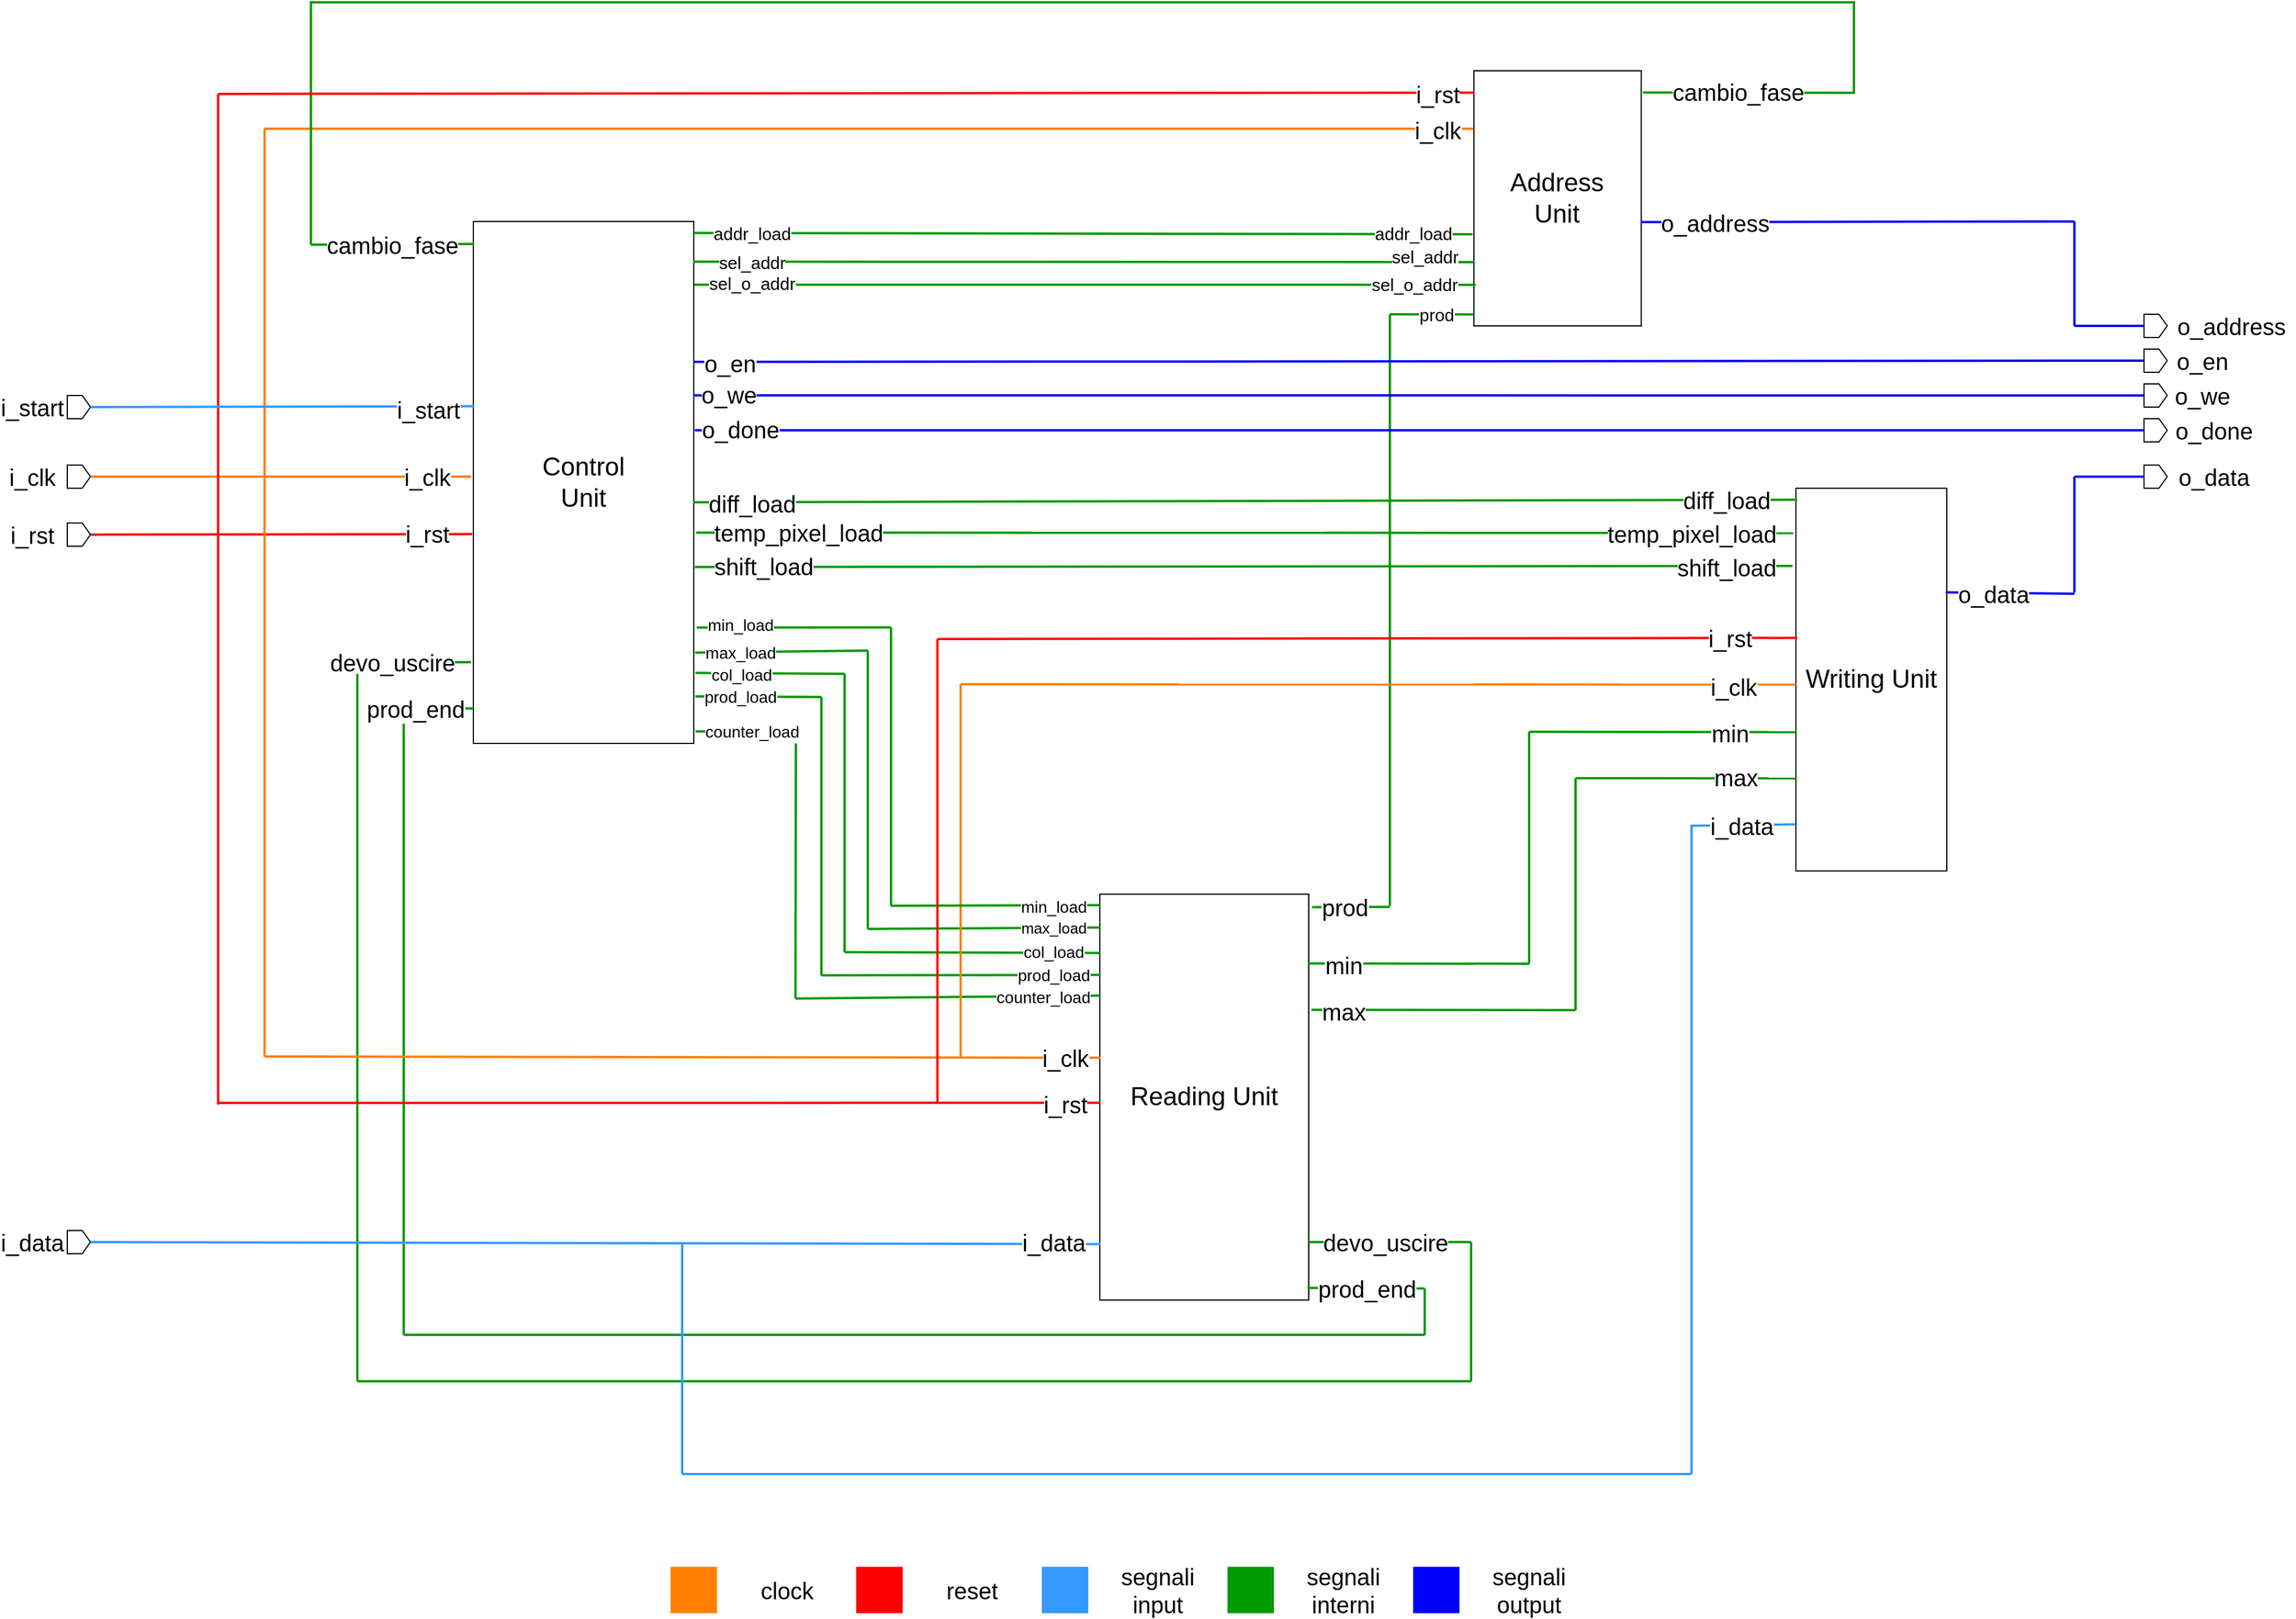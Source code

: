 <mxfile version="14.4.3" type="device"><diagram id="Nk4JDQj90nPgOSrwUUk9" name="Page-1"><mxGraphModel dx="1892" dy="1226" grid="1" gridSize="10" guides="0" tooltips="1" connect="1" arrows="1" fold="1" page="1" pageScale="1" pageWidth="2200" pageHeight="2200" math="0" shadow="0"><root><mxCell id="0"/><mxCell id="1" parent="0"/><mxCell id="DNxWjaFjeLbpWIEft4jI-5" value="&lt;font style=&quot;font-size: 22px&quot;&gt;Control&lt;br&gt;Unit&lt;/font&gt;" style="rounded=0;whiteSpace=wrap;html=1;" parent="1" vertex="1"><mxGeometry x="520" y="560" width="190" height="450" as="geometry"/></mxCell><mxCell id="DNxWjaFjeLbpWIEft4jI-7" value="" style="html=1;shadow=0;dashed=0;align=center;verticalAlign=middle;shape=mxgraph.arrows2.arrow;dy=0;dx=7.14;notch=0;rotation=0;" parent="1" vertex="1"><mxGeometry x="170" y="770" width="20" height="20" as="geometry"/></mxCell><mxCell id="DNxWjaFjeLbpWIEft4jI-8" value="" style="html=1;shadow=0;dashed=0;align=center;verticalAlign=middle;shape=mxgraph.arrows2.arrow;dy=0;dx=7.14;notch=0;rotation=0;" parent="1" vertex="1"><mxGeometry x="170" y="820" width="20" height="20" as="geometry"/></mxCell><mxCell id="DNxWjaFjeLbpWIEft4jI-9" value="" style="html=1;shadow=0;dashed=0;align=center;verticalAlign=middle;shape=mxgraph.arrows2.arrow;dy=0;dx=7.14;notch=0;rotation=0;" parent="1" vertex="1"><mxGeometry x="170" y="1430" width="20" height="20" as="geometry"/></mxCell><mxCell id="DNxWjaFjeLbpWIEft4jI-10" value="" style="html=1;shadow=0;dashed=0;align=center;verticalAlign=middle;shape=mxgraph.arrows2.arrow;dy=0;dx=7.14;notch=0;rotation=0;" parent="1" vertex="1"><mxGeometry x="170" y="710" width="20" height="20" as="geometry"/></mxCell><mxCell id="DNxWjaFjeLbpWIEft4jI-11" value="&lt;font style=&quot;font-size: 20px&quot;&gt;i_clk&lt;/font&gt;" style="text;html=1;strokeColor=none;fillColor=none;align=center;verticalAlign=middle;whiteSpace=wrap;rounded=0;" parent="1" vertex="1"><mxGeometry x="120" y="770" width="40" height="20" as="geometry"/></mxCell><mxCell id="DNxWjaFjeLbpWIEft4jI-12" value="&lt;font style=&quot;font-size: 20px&quot;&gt;i_rst&lt;/font&gt;" style="text;html=1;strokeColor=none;fillColor=none;align=center;verticalAlign=middle;whiteSpace=wrap;rounded=0;" parent="1" vertex="1"><mxGeometry x="120" y="820" width="40" height="20" as="geometry"/></mxCell><mxCell id="DNxWjaFjeLbpWIEft4jI-13" value="&lt;font style=&quot;font-size: 20px&quot;&gt;i_start&lt;/font&gt;" style="text;html=1;strokeColor=none;fillColor=none;align=center;verticalAlign=middle;whiteSpace=wrap;rounded=0;" parent="1" vertex="1"><mxGeometry x="120" y="710" width="40" height="20" as="geometry"/></mxCell><mxCell id="DNxWjaFjeLbpWIEft4jI-14" value="&lt;font style=&quot;font-size: 20px&quot;&gt;i_data&lt;/font&gt;" style="text;html=1;strokeColor=none;fillColor=none;align=center;verticalAlign=middle;whiteSpace=wrap;rounded=0;" parent="1" vertex="1"><mxGeometry x="120" y="1430" width="40" height="20" as="geometry"/></mxCell><mxCell id="_pGbJr9COT7v461D5B2y-8" value="&lt;font style=&quot;font-size: 22px;&quot;&gt;Reading Unit&lt;/font&gt;" style="rounded=0;whiteSpace=wrap;html=1;labelBackgroundColor=#FFFFFF;" parent="1" vertex="1"><mxGeometry x="1060" y="1140" width="180" height="350" as="geometry"/></mxCell><mxCell id="_pGbJr9COT7v461D5B2y-14" value="" style="endArrow=none;html=1;strokeWidth=2;exitX=1;exitY=0.022;exitDx=0;exitDy=0;exitPerimeter=0;entryX=-0.008;entryY=0.641;entryDx=0;entryDy=0;entryPerimeter=0;strokeColor=#009900;" parent="1" source="DNxWjaFjeLbpWIEft4jI-5" target="_pGbJr9COT7v461D5B2y-6" edge="1"><mxGeometry width="50" height="50" relative="1" as="geometry"><mxPoint x="705" y="571" as="sourcePoint"/><mxPoint x="1100" y="571" as="targetPoint"/></mxGeometry></mxCell><mxCell id="BGy6pTRXEztWpWfgTd80-7" value="&lt;font style=&quot;font-size: 15px&quot;&gt;addr_load&lt;/font&gt;" style="edgeLabel;html=1;align=center;verticalAlign=middle;resizable=0;points=[];" parent="_pGbJr9COT7v461D5B2y-14" vertex="1" connectable="0"><mxGeometry x="-0.897" relative="1" as="geometry"><mxPoint x="15.71" as="offset"/></mxGeometry></mxCell><mxCell id="_pGbJr9COT7v461D5B2y-17" value="&lt;font style=&quot;font-size: 22px&quot;&gt;Writing Unit&lt;/font&gt;" style="rounded=0;whiteSpace=wrap;html=1;" parent="1" vertex="1"><mxGeometry x="1660" y="790" width="130" height="330" as="geometry"/></mxCell><mxCell id="_pGbJr9COT7v461D5B2y-60" value="" style="group" parent="1" vertex="1" connectable="0"><mxGeometry x="450" y="370" width="1110" height="280" as="geometry"/></mxCell><mxCell id="_pGbJr9COT7v461D5B2y-25" value="" style="endArrow=none;html=1;strokeWidth=2;exitX=1.01;exitY=0.085;exitDx=0;exitDy=0;exitPerimeter=0;strokeColor=#009900;" parent="_pGbJr9COT7v461D5B2y-60" source="_pGbJr9COT7v461D5B2y-6" edge="1"><mxGeometry width="50" height="50" relative="1" as="geometry"><mxPoint x="876.9" y="570" as="sourcePoint"/><mxPoint x="1260" y="79" as="targetPoint"/></mxGeometry></mxCell><mxCell id="3kn1gIRHI1ImdrN2tYGV-23" value="cambio_fase" style="edgeLabel;html=1;align=center;verticalAlign=middle;resizable=0;points=[];fontSize=20;" parent="_pGbJr9COT7v461D5B2y-25" vertex="1" connectable="0"><mxGeometry x="-0.152" y="1" relative="1" as="geometry"><mxPoint x="4.71" as="offset"/></mxGeometry></mxCell><mxCell id="_pGbJr9COT7v461D5B2y-27" value="" style="endArrow=none;html=1;strokeWidth=2;strokeColor=#009900;" parent="_pGbJr9COT7v461D5B2y-60" edge="1"><mxGeometry width="50" height="50" relative="1" as="geometry"><mxPoint x="-70" y="1" as="sourcePoint"/><mxPoint x="1260" y="1" as="targetPoint"/></mxGeometry></mxCell><mxCell id="_pGbJr9COT7v461D5B2y-29" value="&lt;font style=&quot;font-size: 20px&quot;&gt;cambio_fase&lt;/font&gt;" style="endArrow=none;html=1;strokeWidth=2;exitX=0.002;exitY=0.043;exitDx=0;exitDy=0;exitPerimeter=0;strokeColor=#009900;" parent="_pGbJr9COT7v461D5B2y-60" source="DNxWjaFjeLbpWIEft4jI-5" edge="1"><mxGeometry width="50" height="50" relative="1" as="geometry"><mxPoint x="66.6" y="210" as="sourcePoint"/><mxPoint x="-70" y="210" as="targetPoint"/></mxGeometry></mxCell><mxCell id="_pGbJr9COT7v461D5B2y-6" value="&lt;font style=&quot;font-size: 22px&quot;&gt;Address&lt;br&gt;Unit&lt;/font&gt;" style="rounded=0;whiteSpace=wrap;html=1;" parent="_pGbJr9COT7v461D5B2y-60" vertex="1"><mxGeometry x="932.4" y="60" width="144.3" height="220" as="geometry"/></mxCell><mxCell id="_pGbJr9COT7v461D5B2y-177" value="" style="endArrow=none;html=1;strokeWidth=2;entryX=0;entryY=0.955;entryDx=0;entryDy=0;entryPerimeter=0;strokeColor=#009900;" parent="_pGbJr9COT7v461D5B2y-60" target="_pGbJr9COT7v461D5B2y-6" edge="1"><mxGeometry width="50" height="50" relative="1" as="geometry"><mxPoint x="860" y="270" as="sourcePoint"/><mxPoint x="920" y="260" as="targetPoint"/></mxGeometry></mxCell><mxCell id="3kn1gIRHI1ImdrN2tYGV-15" value="&lt;font style=&quot;font-size: 15px&quot;&gt;prod&lt;/font&gt;" style="edgeLabel;html=1;align=center;verticalAlign=middle;resizable=0;points=[];fontSize=20;" parent="_pGbJr9COT7v461D5B2y-177" vertex="1" connectable="0"><mxGeometry x="0.131" y="2" relative="1" as="geometry"><mxPoint x="-0.84" as="offset"/></mxGeometry></mxCell><mxCell id="R7ssWrQH6AAC6PbH3Hk2-33" value="" style="endArrow=none;html=1;strokeWidth=2;fontColor=#009900;entryX=-0.002;entryY=0.227;entryDx=0;entryDy=0;entryPerimeter=0;strokeColor=#FF8000;" parent="_pGbJr9COT7v461D5B2y-60" target="_pGbJr9COT7v461D5B2y-6" edge="1"><mxGeometry width="50" height="50" relative="1" as="geometry"><mxPoint x="-110" y="110" as="sourcePoint"/><mxPoint x="920" y="115" as="targetPoint"/></mxGeometry></mxCell><mxCell id="3kn1gIRHI1ImdrN2tYGV-17" value="i_clk" style="edgeLabel;html=1;align=center;verticalAlign=middle;resizable=0;points=[];fontSize=20;" parent="R7ssWrQH6AAC6PbH3Hk2-33" vertex="1" connectable="0"><mxGeometry x="0.952" y="-1" relative="1" as="geometry"><mxPoint x="-6.67" as="offset"/></mxGeometry></mxCell><mxCell id="_pGbJr9COT7v461D5B2y-67" value="" style="group;fontColor=#009900;" parent="1" vertex="1" connectable="0"><mxGeometry x="1310" y="630" height="521" as="geometry"/></mxCell><mxCell id="_pGbJr9COT7v461D5B2y-62" value="" style="endArrow=none;html=1;strokeWidth=2;strokeColor=#009900;" parent="_pGbJr9COT7v461D5B2y-67" edge="1"><mxGeometry width="50" height="50" relative="1" as="geometry"><mxPoint y="520" as="sourcePoint"/><mxPoint y="10" as="targetPoint"/></mxGeometry></mxCell><mxCell id="_pGbJr9COT7v461D5B2y-63" value="" style="endArrow=none;html=1;strokeWidth=2;exitX=1.016;exitY=0.032;exitDx=0;exitDy=0;exitPerimeter=0;strokeColor=#009900;" parent="_pGbJr9COT7v461D5B2y-67" source="_pGbJr9COT7v461D5B2y-8" edge="1"><mxGeometry width="50" height="50" relative="1" as="geometry"><mxPoint x="17.53" y="21.08" as="sourcePoint"/><mxPoint y="521" as="targetPoint"/></mxGeometry></mxCell><mxCell id="3kn1gIRHI1ImdrN2tYGV-6" value="prod" style="edgeLabel;html=1;align=center;verticalAlign=middle;resizable=0;points=[];fontSize=20;" parent="_pGbJr9COT7v461D5B2y-63" vertex="1" connectable="0"><mxGeometry x="-0.469" relative="1" as="geometry"><mxPoint x="9.41" as="offset"/></mxGeometry></mxCell><mxCell id="_pGbJr9COT7v461D5B2y-72" value="" style="endArrow=none;html=1;strokeWidth=2;entryX=0.997;entryY=0.077;entryDx=0;entryDy=0;entryPerimeter=0;exitX=0;exitY=0.75;exitDx=0;exitDy=0;strokeColor=#009900;" parent="1" source="_pGbJr9COT7v461D5B2y-6" target="DNxWjaFjeLbpWIEft4jI-5" edge="1"><mxGeometry width="50" height="50" relative="1" as="geometry"><mxPoint x="850" y="650" as="sourcePoint"/><mxPoint x="900" y="600" as="targetPoint"/></mxGeometry></mxCell><mxCell id="BGy6pTRXEztWpWfgTd80-8" value="&lt;font style=&quot;font-size: 15px&quot;&gt;sel_addr&lt;/font&gt;" style="edgeLabel;html=1;align=center;verticalAlign=middle;resizable=0;points=[];" parent="_pGbJr9COT7v461D5B2y-72" vertex="1" connectable="0"><mxGeometry x="0.898" relative="1" as="geometry"><mxPoint x="15.89" as="offset"/></mxGeometry></mxCell><mxCell id="BGy6pTRXEztWpWfgTd80-11" value="&lt;font style=&quot;font-size: 15px&quot;&gt;sel_addr&lt;/font&gt;" style="edgeLabel;html=1;align=center;verticalAlign=middle;resizable=0;points=[];" parent="_pGbJr9COT7v461D5B2y-72" vertex="1" connectable="0"><mxGeometry x="-0.916" y="3" relative="1" as="geometry"><mxPoint x="-14.07" y="-7.99" as="offset"/></mxGeometry></mxCell><mxCell id="_pGbJr9COT7v461D5B2y-73" value="" style="endArrow=none;html=1;strokeWidth=2;entryX=1.003;entryY=0.121;entryDx=0;entryDy=0;entryPerimeter=0;exitX=0.011;exitY=0.839;exitDx=0;exitDy=0;exitPerimeter=0;strokeColor=#009900;" parent="1" source="_pGbJr9COT7v461D5B2y-6" target="DNxWjaFjeLbpWIEft4jI-5" edge="1"><mxGeometry width="50" height="50" relative="1" as="geometry"><mxPoint x="860" y="720" as="sourcePoint"/><mxPoint x="910" y="670" as="targetPoint"/></mxGeometry></mxCell><mxCell id="BGy6pTRXEztWpWfgTd80-9" value="&lt;font style=&quot;font-size: 15px&quot;&gt;sel_o_addr&lt;/font&gt;" style="edgeLabel;html=1;align=center;verticalAlign=middle;resizable=0;points=[];" parent="_pGbJr9COT7v461D5B2y-73" vertex="1" connectable="0"><mxGeometry x="0.924" y="-2" relative="1" as="geometry"><mxPoint x="24.01" as="offset"/></mxGeometry></mxCell><mxCell id="BGy6pTRXEztWpWfgTd80-10" value="&lt;font style=&quot;font-size: 15px&quot;&gt;addr_load&lt;/font&gt;" style="edgeLabel;html=1;align=center;verticalAlign=middle;resizable=0;points=[];" parent="_pGbJr9COT7v461D5B2y-73" vertex="1" connectable="0"><mxGeometry x="-0.922" y="3" relative="1" as="geometry"><mxPoint x="-27.32" y="-47.57" as="offset"/></mxGeometry></mxCell><mxCell id="BGy6pTRXEztWpWfgTd80-12" value="&lt;font style=&quot;font-size: 15px&quot;&gt;sel_o_addr&lt;/font&gt;" style="edgeLabel;html=1;align=center;verticalAlign=middle;resizable=0;points=[];" parent="_pGbJr9COT7v461D5B2y-73" vertex="1" connectable="0"><mxGeometry x="-0.897" y="-1" relative="1" as="geometry"><mxPoint x="-18.99" as="offset"/></mxGeometry></mxCell><mxCell id="_pGbJr9COT7v461D5B2y-93" value="" style="group" parent="1" vertex="1" connectable="0"><mxGeometry x="720" y="990" width="340" height="240" as="geometry"/></mxCell><mxCell id="_pGbJr9COT7v461D5B2y-78" value="" style="endArrow=none;html=1;strokeWidth=2;strokeColor=#009900;exitX=1.008;exitY=0.977;exitDx=0;exitDy=0;exitPerimeter=0;" parent="_pGbJr9COT7v461D5B2y-93" source="DNxWjaFjeLbpWIEft4jI-5" edge="1"><mxGeometry width="50" height="50" relative="1" as="geometry"><mxPoint y="10" as="sourcePoint"/><mxPoint x="78" y="10" as="targetPoint"/><Array as="points"><mxPoint x="50" y="10"/></Array></mxGeometry></mxCell><mxCell id="_pGbJr9COT7v461D5B2y-186" value="&lt;font style=&quot;font-size: 14px&quot;&gt;counter_load&lt;/font&gt;" style="edgeLabel;html=1;align=center;verticalAlign=middle;resizable=0;points=[];fontSize=13;" parent="_pGbJr9COT7v461D5B2y-78" vertex="1" connectable="0"><mxGeometry x="-0.444" y="1" relative="1" as="geometry"><mxPoint x="24.47" y="1.21" as="offset"/></mxGeometry></mxCell><mxCell id="_pGbJr9COT7v461D5B2y-79" value="" style="endArrow=none;html=1;strokeWidth=2;strokeColor=#009900;" parent="_pGbJr9COT7v461D5B2y-93" edge="1"><mxGeometry width="50" height="50" relative="1" as="geometry"><mxPoint x="77.647" y="240" as="sourcePoint"/><mxPoint x="78" y="20" as="targetPoint"/></mxGeometry></mxCell><mxCell id="_pGbJr9COT7v461D5B2y-80" value="" style="endArrow=none;html=1;strokeWidth=2;exitX=0;exitY=0.25;exitDx=0;exitDy=0;strokeColor=#009900;" parent="_pGbJr9COT7v461D5B2y-93" source="_pGbJr9COT7v461D5B2y-8" edge="1"><mxGeometry width="50" height="50" relative="1" as="geometry"><mxPoint x="330" y="240" as="sourcePoint"/><mxPoint x="77.647" y="240" as="targetPoint"/></mxGeometry></mxCell><mxCell id="BGy6pTRXEztWpWfgTd80-5" value="&lt;font style=&quot;font-size: 14px&quot;&gt;counter_load&lt;/font&gt;" style="edgeLabel;html=1;align=center;verticalAlign=middle;resizable=0;points=[];" parent="_pGbJr9COT7v461D5B2y-80" vertex="1" connectable="0"><mxGeometry x="-0.771" y="1" relative="1" as="geometry"><mxPoint x="-19.73" as="offset"/></mxGeometry></mxCell><mxCell id="_pGbJr9COT7v461D5B2y-114" value="" style="group" parent="_pGbJr9COT7v461D5B2y-93" vertex="1" connectable="0"><mxGeometry x="10" y="-20" width="330" height="240" as="geometry"/></mxCell><mxCell id="_pGbJr9COT7v461D5B2y-115" value="" style="endArrow=none;html=1;strokeWidth=2;exitX=1.007;exitY=0.91;exitDx=0;exitDy=0;exitPerimeter=0;strokeColor=#009900;" parent="_pGbJr9COT7v461D5B2y-114" source="DNxWjaFjeLbpWIEft4jI-5" edge="1"><mxGeometry width="50" height="50" relative="1" as="geometry"><mxPoint as="sourcePoint"/><mxPoint x="90" as="targetPoint"/></mxGeometry></mxCell><mxCell id="_pGbJr9COT7v461D5B2y-185" value="&lt;font style=&quot;font-size: 14px&quot;&gt;prod_load&lt;/font&gt;" style="edgeLabel;html=1;align=center;verticalAlign=middle;resizable=0;points=[];" parent="_pGbJr9COT7v461D5B2y-115" vertex="1" connectable="0"><mxGeometry x="-0.466" relative="1" as="geometry"><mxPoint x="9.53" as="offset"/></mxGeometry></mxCell><mxCell id="_pGbJr9COT7v461D5B2y-116" value="" style="endArrow=none;html=1;strokeWidth=2;strokeColor=#009900;" parent="_pGbJr9COT7v461D5B2y-114" edge="1"><mxGeometry width="50" height="50" relative="1" as="geometry"><mxPoint x="89.997" y="240" as="sourcePoint"/><mxPoint x="89.997" as="targetPoint"/></mxGeometry></mxCell><mxCell id="_pGbJr9COT7v461D5B2y-117" value="" style="endArrow=none;html=1;strokeWidth=2;exitX=0.004;exitY=0.199;exitDx=0;exitDy=0;exitPerimeter=0;strokeColor=#009900;" parent="_pGbJr9COT7v461D5B2y-114" source="_pGbJr9COT7v461D5B2y-8" edge="1"><mxGeometry width="50" height="50" relative="1" as="geometry"><mxPoint x="310" y="240" as="sourcePoint"/><mxPoint x="90" y="240" as="targetPoint"/></mxGeometry></mxCell><mxCell id="BGy6pTRXEztWpWfgTd80-4" value="&lt;font style=&quot;font-size: 14px&quot;&gt;prod_load&lt;/font&gt;" style="edgeLabel;html=1;align=center;verticalAlign=middle;resizable=0;points=[];" parent="_pGbJr9COT7v461D5B2y-117" vertex="1" connectable="0"><mxGeometry x="-0.72" y="2" relative="1" as="geometry"><mxPoint x="-7.01" y="-1.7" as="offset"/></mxGeometry></mxCell><mxCell id="_pGbJr9COT7v461D5B2y-118" value="" style="group" parent="_pGbJr9COT7v461D5B2y-114" vertex="1" connectable="0"><mxGeometry y="-20" width="330" height="240" as="geometry"/></mxCell><mxCell id="_pGbJr9COT7v461D5B2y-119" value="" style="endArrow=none;html=1;strokeWidth=2;exitX=1.007;exitY=0.865;exitDx=0;exitDy=0;exitPerimeter=0;strokeColor=#009900;" parent="_pGbJr9COT7v461D5B2y-118" source="DNxWjaFjeLbpWIEft4jI-5" edge="1"><mxGeometry width="50" height="50" relative="1" as="geometry"><mxPoint as="sourcePoint"/><mxPoint x="110" as="targetPoint"/></mxGeometry></mxCell><mxCell id="_pGbJr9COT7v461D5B2y-184" value="&lt;font style=&quot;font-size: 14px&quot;&gt;col_load&lt;/font&gt;" style="edgeLabel;html=1;align=center;verticalAlign=middle;resizable=0;points=[];" parent="_pGbJr9COT7v461D5B2y-119" vertex="1" connectable="0"><mxGeometry x="-0.614" y="-1" relative="1" as="geometry"><mxPoint x="14.1" as="offset"/></mxGeometry></mxCell><mxCell id="_pGbJr9COT7v461D5B2y-120" value="" style="endArrow=none;html=1;strokeWidth=2;strokeColor=#009900;" parent="_pGbJr9COT7v461D5B2y-118" edge="1"><mxGeometry width="50" height="50" relative="1" as="geometry"><mxPoint x="109.997" y="240" as="sourcePoint"/><mxPoint x="109.997" as="targetPoint"/></mxGeometry></mxCell><mxCell id="_pGbJr9COT7v461D5B2y-121" value="" style="endArrow=none;html=1;strokeWidth=2;exitX=0;exitY=0.145;exitDx=0;exitDy=0;exitPerimeter=0;strokeColor=#009900;" parent="_pGbJr9COT7v461D5B2y-118" source="_pGbJr9COT7v461D5B2y-8" edge="1"><mxGeometry width="50" height="50" relative="1" as="geometry"><mxPoint x="310" y="240" as="sourcePoint"/><mxPoint x="110" y="240" as="targetPoint"/></mxGeometry></mxCell><mxCell id="BGy6pTRXEztWpWfgTd80-3" value="&lt;font style=&quot;font-size: 14px&quot;&gt;col_load&lt;/font&gt;" style="edgeLabel;html=1;align=center;verticalAlign=middle;resizable=0;points=[];" parent="_pGbJr9COT7v461D5B2y-121" vertex="1" connectable="0"><mxGeometry x="-0.682" y="-5" relative="1" as="geometry"><mxPoint x="-5.16" y="4.37" as="offset"/></mxGeometry></mxCell><mxCell id="_pGbJr9COT7v461D5B2y-127" value="" style="group" parent="1" vertex="1" connectable="0"><mxGeometry x="750" y="930" width="330" height="240" as="geometry"/></mxCell><mxCell id="_pGbJr9COT7v461D5B2y-128" value="" style="endArrow=none;html=1;strokeWidth=2;exitX=1.006;exitY=0.826;exitDx=0;exitDy=0;exitPerimeter=0;strokeColor=#009900;" parent="_pGbJr9COT7v461D5B2y-127" source="DNxWjaFjeLbpWIEft4jI-5" edge="1"><mxGeometry width="50" height="50" relative="1" as="geometry"><mxPoint as="sourcePoint"/><mxPoint x="110" as="targetPoint"/></mxGeometry></mxCell><mxCell id="_pGbJr9COT7v461D5B2y-183" value="&lt;font style=&quot;font-size: 14px&quot;&gt;max_load&lt;/font&gt;" style="edgeLabel;html=1;align=center;verticalAlign=middle;resizable=0;points=[];" parent="_pGbJr9COT7v461D5B2y-128" vertex="1" connectable="0"><mxGeometry x="-0.955" relative="1" as="geometry"><mxPoint x="35.43" as="offset"/></mxGeometry></mxCell><mxCell id="_pGbJr9COT7v461D5B2y-129" value="" style="endArrow=none;html=1;strokeWidth=2;strokeColor=#009900;" parent="_pGbJr9COT7v461D5B2y-127" edge="1"><mxGeometry width="50" height="50" relative="1" as="geometry"><mxPoint x="109.997" y="240" as="sourcePoint"/><mxPoint x="109.997" as="targetPoint"/></mxGeometry></mxCell><mxCell id="_pGbJr9COT7v461D5B2y-130" value="" style="endArrow=none;html=1;strokeWidth=2;exitX=0;exitY=0.082;exitDx=0;exitDy=0;exitPerimeter=0;strokeColor=#009900;" parent="_pGbJr9COT7v461D5B2y-127" source="_pGbJr9COT7v461D5B2y-8" edge="1"><mxGeometry width="50" height="50" relative="1" as="geometry"><mxPoint x="280" y="240" as="sourcePoint"/><mxPoint x="110" y="240" as="targetPoint"/></mxGeometry></mxCell><mxCell id="BGy6pTRXEztWpWfgTd80-2" value="&lt;font style=&quot;font-size: 13px&quot;&gt;max_load&lt;/font&gt;" style="edgeLabel;html=1;align=center;verticalAlign=middle;resizable=0;points=[];" parent="_pGbJr9COT7v461D5B2y-130" vertex="1" connectable="0"><mxGeometry x="-0.72" relative="1" as="geometry"><mxPoint x="-12" as="offset"/></mxGeometry></mxCell><mxCell id="_pGbJr9COT7v461D5B2y-135" value="" style="endArrow=none;html=1;strokeWidth=2;entryX=1;entryY=0.269;entryDx=0;entryDy=0;entryPerimeter=0;exitX=0;exitY=0.5;exitDx=0;exitDy=0;exitPerimeter=0;strokeColor=#0000FF;" parent="1" source="R7ssWrQH6AAC6PbH3Hk2-5" target="DNxWjaFjeLbpWIEft4jI-5" edge="1"><mxGeometry width="50" height="50" relative="1" as="geometry"><mxPoint x="1880" y="680" as="sourcePoint"/><mxPoint x="720" y="681" as="targetPoint"/></mxGeometry></mxCell><mxCell id="BGy6pTRXEztWpWfgTd80-25" value="&lt;font style=&quot;font-size: 20px&quot;&gt;o_en&lt;/font&gt;" style="edgeLabel;html=1;align=center;verticalAlign=middle;resizable=0;points=[];" parent="_pGbJr9COT7v461D5B2y-135" vertex="1" connectable="0"><mxGeometry x="0.945" y="1" relative="1" as="geometry"><mxPoint x="-4.17" as="offset"/></mxGeometry></mxCell><mxCell id="_pGbJr9COT7v461D5B2y-137" value="" style="endArrow=none;html=1;strokeWidth=2;entryX=1;entryY=0.333;entryDx=0;entryDy=0;entryPerimeter=0;exitX=0;exitY=0.5;exitDx=0;exitDy=0;exitPerimeter=0;strokeColor=#0000FF;" parent="1" source="R7ssWrQH6AAC6PbH3Hk2-1" target="DNxWjaFjeLbpWIEft4jI-5" edge="1"><mxGeometry width="50" height="50" relative="1" as="geometry"><mxPoint x="1880" y="710" as="sourcePoint"/><mxPoint x="720" y="710" as="targetPoint"/></mxGeometry></mxCell><mxCell id="BGy6pTRXEztWpWfgTd80-26" value="&lt;font style=&quot;font-size: 20px&quot;&gt;o_we&lt;/font&gt;" style="edgeLabel;html=1;align=center;verticalAlign=middle;resizable=0;points=[];" parent="_pGbJr9COT7v461D5B2y-137" vertex="1" connectable="0"><mxGeometry x="0.954" y="-1" relative="1" as="geometry"><mxPoint x="0.83" as="offset"/></mxGeometry></mxCell><mxCell id="_pGbJr9COT7v461D5B2y-138" value="" style="endArrow=none;html=1;strokeWidth=2;entryX=1.005;entryY=0.4;entryDx=0;entryDy=0;entryPerimeter=0;exitX=0;exitY=0.5;exitDx=0;exitDy=0;exitPerimeter=0;strokeColor=#0000FF;" parent="1" source="R7ssWrQH6AAC6PbH3Hk2-4" target="DNxWjaFjeLbpWIEft4jI-5" edge="1"><mxGeometry width="50" height="50" relative="1" as="geometry"><mxPoint x="1877.72" y="742.05" as="sourcePoint"/><mxPoint x="720" y="740" as="targetPoint"/></mxGeometry></mxCell><mxCell id="BGy6pTRXEztWpWfgTd80-27" value="&lt;font style=&quot;font-size: 20px&quot;&gt;o_done&lt;/font&gt;" style="edgeLabel;html=1;align=center;verticalAlign=middle;resizable=0;points=[];" parent="_pGbJr9COT7v461D5B2y-138" vertex="1" connectable="0"><mxGeometry x="0.958" y="-1" relative="1" as="geometry"><mxPoint x="12.76" as="offset"/></mxGeometry></mxCell><mxCell id="_pGbJr9COT7v461D5B2y-141" value="" style="endArrow=none;html=1;strokeWidth=2;exitX=0.998;exitY=0.538;exitDx=0;exitDy=0;exitPerimeter=0;strokeColor=#009900;fontColor=#009900;entryX=0.008;entryY=0.03;entryDx=0;entryDy=0;entryPerimeter=0;" parent="1" source="DNxWjaFjeLbpWIEft4jI-5" target="_pGbJr9COT7v461D5B2y-17" edge="1"><mxGeometry width="50" height="50" relative="1" as="geometry"><mxPoint x="1130" y="1000" as="sourcePoint"/><mxPoint x="1650" y="801" as="targetPoint"/></mxGeometry></mxCell><mxCell id="BGy6pTRXEztWpWfgTd80-19" value="&lt;font style=&quot;font-size: 20px&quot;&gt;diff_load&lt;/font&gt;" style="edgeLabel;html=1;align=center;verticalAlign=middle;resizable=0;points=[];" parent="_pGbJr9COT7v461D5B2y-141" vertex="1" connectable="0"><mxGeometry x="-0.962" y="-1" relative="1" as="geometry"><mxPoint x="32.04" as="offset"/></mxGeometry></mxCell><mxCell id="BGy6pTRXEztWpWfgTd80-22" value="&lt;font style=&quot;font-size: 20px&quot;&gt;diff_load&lt;/font&gt;" style="edgeLabel;html=1;align=center;verticalAlign=middle;resizable=0;points=[];" parent="_pGbJr9COT7v461D5B2y-141" vertex="1" connectable="0"><mxGeometry x="0.952" relative="1" as="geometry"><mxPoint x="-37.95" as="offset"/></mxGeometry></mxCell><mxCell id="_pGbJr9COT7v461D5B2y-142" value="" style="endArrow=none;html=1;strokeWidth=2;exitX=1.011;exitY=0.596;exitDx=0;exitDy=0;exitPerimeter=0;strokeColor=#009900;fontColor=#009900;entryX=-0.018;entryY=0.117;entryDx=0;entryDy=0;entryPerimeter=0;" parent="1" source="DNxWjaFjeLbpWIEft4jI-5" target="_pGbJr9COT7v461D5B2y-17" edge="1"><mxGeometry width="50" height="50" relative="1" as="geometry"><mxPoint x="719.62" y="812.1" as="sourcePoint"/><mxPoint x="1570" y="820" as="targetPoint"/></mxGeometry></mxCell><mxCell id="BGy6pTRXEztWpWfgTd80-20" value="&lt;font style=&quot;font-size: 20px&quot;&gt;temp_pixel_load&lt;/font&gt;" style="edgeLabel;html=1;align=center;verticalAlign=middle;resizable=0;points=[];" parent="_pGbJr9COT7v461D5B2y-142" vertex="1" connectable="0"><mxGeometry x="-0.974" relative="1" as="geometry"><mxPoint x="75.51" as="offset"/></mxGeometry></mxCell><mxCell id="BGy6pTRXEztWpWfgTd80-23" value="&lt;font style=&quot;font-size: 20px&quot;&gt;temp_pixel_load&lt;/font&gt;" style="edgeLabel;html=1;align=center;verticalAlign=middle;resizable=0;points=[];" parent="_pGbJr9COT7v461D5B2y-142" vertex="1" connectable="0"><mxGeometry x="0.94" relative="1" as="geometry"><mxPoint x="-59.42" as="offset"/></mxGeometry></mxCell><mxCell id="_pGbJr9COT7v461D5B2y-143" value="" style="endArrow=none;html=1;strokeWidth=2;strokeColor=#009900;fontColor=#009900;entryX=-0.023;entryY=0.203;entryDx=0;entryDy=0;entryPerimeter=0;exitX=1.005;exitY=0.662;exitDx=0;exitDy=0;exitPerimeter=0;" parent="1" source="DNxWjaFjeLbpWIEft4jI-5" target="_pGbJr9COT7v461D5B2y-17" edge="1"><mxGeometry width="50" height="50" relative="1" as="geometry"><mxPoint x="720" y="857" as="sourcePoint"/><mxPoint x="1660" y="833" as="targetPoint"/></mxGeometry></mxCell><mxCell id="BGy6pTRXEztWpWfgTd80-21" value="&lt;font style=&quot;font-size: 20px&quot;&gt;shift_load&lt;/font&gt;" style="edgeLabel;html=1;align=center;verticalAlign=middle;resizable=0;points=[];" parent="_pGbJr9COT7v461D5B2y-143" vertex="1" connectable="0"><mxGeometry x="-0.977" y="1" relative="1" as="geometry"><mxPoint x="48.25" as="offset"/></mxGeometry></mxCell><mxCell id="3kn1gIRHI1ImdrN2tYGV-14" value="shift_load" style="edgeLabel;html=1;align=center;verticalAlign=middle;resizable=0;points=[];fontSize=20;" parent="_pGbJr9COT7v461D5B2y-143" vertex="1" connectable="0"><mxGeometry x="0.904" y="-1" relative="1" as="geometry"><mxPoint x="-11.62" as="offset"/></mxGeometry></mxCell><mxCell id="_pGbJr9COT7v461D5B2y-144" value="" style="endArrow=none;html=1;strokeWidth=2;fontColor=#009900;strokeColor=#009900;entryX=0;entryY=0.758;entryDx=0;entryDy=0;entryPerimeter=0;" parent="1" target="_pGbJr9COT7v461D5B2y-17" edge="1"><mxGeometry width="50" height="50" relative="1" as="geometry"><mxPoint x="1470" y="1040" as="sourcePoint"/><mxPoint x="1570" y="1038" as="targetPoint"/></mxGeometry></mxCell><mxCell id="3kn1gIRHI1ImdrN2tYGV-10" value="max" style="edgeLabel;html=1;align=center;verticalAlign=middle;resizable=0;points=[];fontSize=20;" parent="_pGbJr9COT7v461D5B2y-144" vertex="1" connectable="0"><mxGeometry x="0.449" y="1" relative="1" as="geometry"><mxPoint as="offset"/></mxGeometry></mxCell><mxCell id="_pGbJr9COT7v461D5B2y-146" value="" style="endArrow=none;html=1;strokeWidth=2;fontColor=#009900;strokeColor=#009900;" parent="1" edge="1"><mxGeometry width="50" height="50" relative="1" as="geometry"><mxPoint x="1470" y="1040" as="sourcePoint"/><mxPoint x="1470" y="1240" as="targetPoint"/></mxGeometry></mxCell><mxCell id="_pGbJr9COT7v461D5B2y-147" value="" style="endArrow=none;html=1;strokeWidth=2;exitX=1.013;exitY=0.285;exitDx=0;exitDy=0;exitPerimeter=0;fontColor=#009900;strokeColor=#009900;" parent="1" source="_pGbJr9COT7v461D5B2y-8" edge="1"><mxGeometry width="50" height="50" relative="1" as="geometry"><mxPoint x="1510.0" y="970" as="sourcePoint"/><mxPoint x="1470" y="1240" as="targetPoint"/></mxGeometry></mxCell><mxCell id="3kn1gIRHI1ImdrN2tYGV-8" value="max" style="edgeLabel;html=1;align=center;verticalAlign=middle;resizable=0;points=[];fontSize=20;" parent="_pGbJr9COT7v461D5B2y-147" vertex="1" connectable="0"><mxGeometry x="-0.808" y="-1" relative="1" as="geometry"><mxPoint x="5.91" as="offset"/></mxGeometry></mxCell><mxCell id="_pGbJr9COT7v461D5B2y-148" value="" style="endArrow=none;html=1;strokeWidth=2;fontColor=#009900;strokeColor=#009900;entryX=0;entryY=0.637;entryDx=0;entryDy=0;entryPerimeter=0;" parent="1" target="_pGbJr9COT7v461D5B2y-17" edge="1"><mxGeometry width="50" height="50" relative="1" as="geometry"><mxPoint x="1430" y="1000" as="sourcePoint"/><mxPoint x="1650" y="1002" as="targetPoint"/></mxGeometry></mxCell><mxCell id="3kn1gIRHI1ImdrN2tYGV-11" value="min" style="edgeLabel;html=1;align=center;verticalAlign=middle;resizable=0;points=[];fontSize=20;" parent="_pGbJr9COT7v461D5B2y-148" vertex="1" connectable="0"><mxGeometry x="0.506" y="-1" relative="1" as="geometry"><mxPoint as="offset"/></mxGeometry></mxCell><mxCell id="_pGbJr9COT7v461D5B2y-149" value="" style="endArrow=none;html=1;strokeWidth=2;fontColor=#009900;strokeColor=#009900;" parent="1" edge="1"><mxGeometry width="50" height="50" relative="1" as="geometry"><mxPoint x="1430" y="1000" as="sourcePoint"/><mxPoint x="1430.0" y="1200" as="targetPoint"/></mxGeometry></mxCell><mxCell id="_pGbJr9COT7v461D5B2y-150" value="" style="endArrow=none;html=1;strokeWidth=2;exitX=1.013;exitY=0.285;exitDx=0;exitDy=0;exitPerimeter=0;fontColor=#009900;strokeColor=#009900;" parent="1" edge="1"><mxGeometry width="50" height="50" relative="1" as="geometry"><mxPoint x="1240.0" y="1199.75" as="sourcePoint"/><mxPoint x="1430" y="1200" as="targetPoint"/></mxGeometry></mxCell><mxCell id="3kn1gIRHI1ImdrN2tYGV-7" value="min" style="edgeLabel;html=1;align=center;verticalAlign=middle;resizable=0;points=[];fontSize=20;" parent="_pGbJr9COT7v461D5B2y-150" vertex="1" connectable="0"><mxGeometry x="-0.788" y="-1" relative="1" as="geometry"><mxPoint x="9.81" as="offset"/></mxGeometry></mxCell><mxCell id="_pGbJr9COT7v461D5B2y-151" value="" style="endArrow=none;html=1;strokeWidth=2;strokeColor=#0000FF;entryX=0.998;entryY=0.593;entryDx=0;entryDy=0;entryPerimeter=0;" parent="1" target="_pGbJr9COT7v461D5B2y-6" edge="1"><mxGeometry width="50" height="50" relative="1" as="geometry"><mxPoint x="1900" y="560" as="sourcePoint"/><mxPoint x="1530" y="560" as="targetPoint"/></mxGeometry></mxCell><mxCell id="3kn1gIRHI1ImdrN2tYGV-24" value="o_address" style="edgeLabel;html=1;align=center;verticalAlign=middle;resizable=0;points=[];fontSize=20;" parent="_pGbJr9COT7v461D5B2y-151" vertex="1" connectable="0"><mxGeometry x="0.755" relative="1" as="geometry"><mxPoint x="18" as="offset"/></mxGeometry></mxCell><mxCell id="_pGbJr9COT7v461D5B2y-155" value="" style="endArrow=none;html=1;strokeWidth=2;strokeColor=#009900;" parent="1" edge="1"><mxGeometry width="50" height="50" relative="1" as="geometry"><mxPoint x="460" y="980" as="sourcePoint"/><mxPoint x="460" y="1520" as="targetPoint"/></mxGeometry></mxCell><mxCell id="_pGbJr9COT7v461D5B2y-156" value="" style="endArrow=none;html=1;strokeWidth=2;strokeColor=#009900;" parent="1" edge="1"><mxGeometry width="50" height="50" relative="1" as="geometry"><mxPoint x="460" y="1520" as="sourcePoint"/><mxPoint x="1340" y="1520" as="targetPoint"/></mxGeometry></mxCell><mxCell id="_pGbJr9COT7v461D5B2y-157" value="" style="endArrow=none;html=1;strokeWidth=2;strokeColor=#009900;" parent="1" edge="1"><mxGeometry width="50" height="50" relative="1" as="geometry"><mxPoint x="1340" y="1480" as="sourcePoint"/><mxPoint x="1340" y="1520" as="targetPoint"/></mxGeometry></mxCell><mxCell id="_pGbJr9COT7v461D5B2y-159" value="" style="endArrow=none;html=1;strokeWidth=2;entryX=-0.011;entryY=0.889;entryDx=0;entryDy=0;entryPerimeter=0;strokeColor=#009900;" parent="1" edge="1"><mxGeometry width="50" height="50" relative="1" as="geometry"><mxPoint x="420" y="940" as="sourcePoint"/><mxPoint x="517.91" y="940.05" as="targetPoint"/></mxGeometry></mxCell><mxCell id="_pGbJr9COT7v461D5B2y-178" value="&lt;font style=&quot;font-size: 20px&quot;&gt;devo_uscire&lt;/font&gt;" style="edgeLabel;html=1;align=center;verticalAlign=middle;resizable=0;points=[];" parent="_pGbJr9COT7v461D5B2y-159" vertex="1" connectable="0"><mxGeometry x="0.369" relative="1" as="geometry"><mxPoint x="-37" as="offset"/></mxGeometry></mxCell><mxCell id="_pGbJr9COT7v461D5B2y-160" value="" style="endArrow=none;html=1;strokeWidth=2;strokeColor=#009900;" parent="1" edge="1"><mxGeometry width="50" height="50" relative="1" as="geometry"><mxPoint x="420" y="950" as="sourcePoint"/><mxPoint x="420" y="1560" as="targetPoint"/></mxGeometry></mxCell><mxCell id="_pGbJr9COT7v461D5B2y-161" value="" style="endArrow=none;html=1;strokeWidth=2;strokeColor=#009900;" parent="1" edge="1"><mxGeometry width="50" height="50" relative="1" as="geometry"><mxPoint x="420" y="1560" as="sourcePoint"/><mxPoint x="1380" y="1560" as="targetPoint"/></mxGeometry></mxCell><mxCell id="_pGbJr9COT7v461D5B2y-164" value="" style="endArrow=none;html=1;strokeWidth=2;strokeColor=#009900;" parent="1" edge="1"><mxGeometry width="50" height="50" relative="1" as="geometry"><mxPoint x="1380" y="1440" as="sourcePoint"/><mxPoint x="1380" y="1560" as="targetPoint"/></mxGeometry></mxCell><mxCell id="_pGbJr9COT7v461D5B2y-165" value="" style="endArrow=none;html=1;strokeWidth=2;exitX=1.016;exitY=0.857;exitDx=0;exitDy=0;exitPerimeter=0;strokeColor=#009900;" parent="1" edge="1"><mxGeometry width="50" height="50" relative="1" as="geometry"><mxPoint x="1240.0" y="1439.95" as="sourcePoint"/><mxPoint x="1380" y="1440" as="targetPoint"/></mxGeometry></mxCell><mxCell id="3kn1gIRHI1ImdrN2tYGV-4" value="devo_uscire" style="edgeLabel;html=1;align=center;verticalAlign=middle;resizable=0;points=[];fontSize=20;" parent="_pGbJr9COT7v461D5B2y-165" vertex="1" connectable="0"><mxGeometry x="-0.067" relative="1" as="geometry"><mxPoint as="offset"/></mxGeometry></mxCell><mxCell id="_pGbJr9COT7v461D5B2y-167" value="" style="endArrow=none;html=1;strokeWidth=2;exitX=0.995;exitY=0.97;exitDx=0;exitDy=0;exitPerimeter=0;strokeColor=#009900;" parent="1" source="_pGbJr9COT7v461D5B2y-8" edge="1"><mxGeometry width="50" height="50" relative="1" as="geometry"><mxPoint x="1160" y="1560" as="sourcePoint"/><mxPoint x="1340" y="1480" as="targetPoint"/></mxGeometry></mxCell><mxCell id="3kn1gIRHI1ImdrN2tYGV-5" value="prod_end" style="edgeLabel;html=1;align=center;verticalAlign=middle;resizable=0;points=[];fontSize=20;" parent="_pGbJr9COT7v461D5B2y-167" vertex="1" connectable="0"><mxGeometry x="0.075" relative="1" as="geometry"><mxPoint x="-3.43" as="offset"/></mxGeometry></mxCell><mxCell id="_pGbJr9COT7v461D5B2y-168" value="" style="endArrow=none;html=1;strokeWidth=2;exitX=0.003;exitY=0.862;exitDx=0;exitDy=0;exitPerimeter=0;strokeColor=#3399FF;entryX=1;entryY=0.5;entryDx=0;entryDy=0;entryPerimeter=0;" parent="1" source="_pGbJr9COT7v461D5B2y-8" target="DNxWjaFjeLbpWIEft4jI-9" edge="1"><mxGeometry width="50" height="50" relative="1" as="geometry"><mxPoint x="1020" y="950" as="sourcePoint"/><mxPoint x="200" y="1442" as="targetPoint"/></mxGeometry></mxCell><mxCell id="BGy6pTRXEztWpWfgTd80-6" value="&lt;font style=&quot;font-size: 20px&quot;&gt;i_data&lt;/font&gt;" style="edgeLabel;html=1;align=center;verticalAlign=middle;resizable=0;points=[];" parent="_pGbJr9COT7v461D5B2y-168" vertex="1" connectable="0"><mxGeometry x="-0.938" y="-2" relative="1" as="geometry"><mxPoint x="-13.69" as="offset"/></mxGeometry></mxCell><mxCell id="_pGbJr9COT7v461D5B2y-170" value="" style="endArrow=none;html=1;strokeWidth=2;strokeColor=#3399FF;" parent="1" edge="1"><mxGeometry width="50" height="50" relative="1" as="geometry"><mxPoint x="700" y="1640" as="sourcePoint"/><mxPoint x="700" y="1440" as="targetPoint"/></mxGeometry></mxCell><mxCell id="_pGbJr9COT7v461D5B2y-171" value="" style="endArrow=none;html=1;strokeWidth=2;strokeColor=#3399FF;" parent="1" edge="1"><mxGeometry width="50" height="50" relative="1" as="geometry"><mxPoint x="700" y="1640" as="sourcePoint"/><mxPoint x="1570" y="1640" as="targetPoint"/></mxGeometry></mxCell><mxCell id="_pGbJr9COT7v461D5B2y-172" value="" style="endArrow=none;html=1;strokeWidth=2;strokeColor=#3399FF;" parent="1" edge="1"><mxGeometry width="50" height="50" relative="1" as="geometry"><mxPoint x="1570" y="1640" as="sourcePoint"/><mxPoint x="1570" y="1080" as="targetPoint"/></mxGeometry></mxCell><mxCell id="_pGbJr9COT7v461D5B2y-173" value="" style="endArrow=none;html=1;strokeWidth=2;strokeColor=#3399FF;entryX=-0.001;entryY=0.878;entryDx=0;entryDy=0;entryPerimeter=0;" parent="1" target="_pGbJr9COT7v461D5B2y-17" edge="1"><mxGeometry width="50" height="50" relative="1" as="geometry"><mxPoint x="1570" y="1081" as="sourcePoint"/><mxPoint x="1630" y="1081" as="targetPoint"/></mxGeometry></mxCell><mxCell id="3kn1gIRHI1ImdrN2tYGV-9" value="i_data" style="edgeLabel;html=1;align=center;verticalAlign=middle;resizable=0;points=[];fontSize=20;" parent="_pGbJr9COT7v461D5B2y-173" vertex="1" connectable="0"><mxGeometry x="-0.045" relative="1" as="geometry"><mxPoint as="offset"/></mxGeometry></mxCell><mxCell id="_pGbJr9COT7v461D5B2y-176" value="&lt;font style=&quot;font-size: 20px&quot;&gt;prod_end&lt;/font&gt;" style="endArrow=none;html=1;strokeWidth=2;exitX=0;exitY=0.933;exitDx=0;exitDy=0;exitPerimeter=0;strokeColor=#009900;" parent="1" source="DNxWjaFjeLbpWIEft4jI-5" edge="1"><mxGeometry x="0.667" width="50" height="50" relative="1" as="geometry"><mxPoint x="440" y="1030" as="sourcePoint"/><mxPoint x="460" y="980" as="targetPoint"/><mxPoint as="offset"/></mxGeometry></mxCell><mxCell id="_pGbJr9COT7v461D5B2y-26" value="" style="endArrow=none;html=1;strokeWidth=2;strokeColor=#009900;" parent="1" edge="1"><mxGeometry width="50" height="50" relative="1" as="geometry"><mxPoint x="1710" y="450" as="sourcePoint"/><mxPoint x="1710" y="370" as="targetPoint"/></mxGeometry></mxCell><mxCell id="_pGbJr9COT7v461D5B2y-28" value="" style="endArrow=none;html=1;strokeWidth=2;strokeColor=#009900;" parent="1" edge="1"><mxGeometry width="50" height="50" relative="1" as="geometry"><mxPoint x="380" y="580" as="sourcePoint"/><mxPoint x="380" y="370" as="targetPoint"/></mxGeometry></mxCell><mxCell id="R7ssWrQH6AAC6PbH3Hk2-1" value="" style="html=1;shadow=0;dashed=0;align=center;verticalAlign=middle;shape=mxgraph.arrows2.arrow;dy=0;dx=7.14;notch=0;rotation=0;" parent="1" vertex="1"><mxGeometry x="1960" y="700" width="20" height="20" as="geometry"/></mxCell><mxCell id="R7ssWrQH6AAC6PbH3Hk2-4" value="" style="html=1;shadow=0;dashed=0;align=center;verticalAlign=middle;shape=mxgraph.arrows2.arrow;dy=0;dx=7.14;notch=0;rotation=0;" parent="1" vertex="1"><mxGeometry x="1960" y="730" width="20" height="20" as="geometry"/></mxCell><mxCell id="R7ssWrQH6AAC6PbH3Hk2-5" value="" style="html=1;shadow=0;dashed=0;align=center;verticalAlign=middle;shape=mxgraph.arrows2.arrow;dy=0;dx=7.14;notch=0;rotation=0;" parent="1" vertex="1"><mxGeometry x="1960" y="670" width="20" height="20" as="geometry"/></mxCell><mxCell id="R7ssWrQH6AAC6PbH3Hk2-7" value="" style="endArrow=none;html=1;strokeWidth=2;strokeColor=#0000FF;" parent="1" edge="1"><mxGeometry width="50" height="50" relative="1" as="geometry"><mxPoint x="1900" y="650" as="sourcePoint"/><mxPoint x="1900" y="560" as="targetPoint"/></mxGeometry></mxCell><mxCell id="R7ssWrQH6AAC6PbH3Hk2-8" value="" style="endArrow=none;html=1;strokeWidth=2;entryX=0;entryY=0.5;entryDx=0;entryDy=0;entryPerimeter=0;strokeColor=#0000FF;" parent="1" target="R7ssWrQH6AAC6PbH3Hk2-9" edge="1"><mxGeometry width="50" height="50" relative="1" as="geometry"><mxPoint x="1900" y="650" as="sourcePoint"/><mxPoint x="1950" y="640" as="targetPoint"/></mxGeometry></mxCell><mxCell id="R7ssWrQH6AAC6PbH3Hk2-9" value="" style="html=1;shadow=0;dashed=0;align=center;verticalAlign=middle;shape=mxgraph.arrows2.arrow;dy=0;dx=7.14;notch=0;rotation=0;" parent="1" vertex="1"><mxGeometry x="1960" y="640" width="20" height="20" as="geometry"/></mxCell><mxCell id="R7ssWrQH6AAC6PbH3Hk2-10" value="" style="endArrow=none;html=1;strokeWidth=2;exitX=0.993;exitY=0.272;exitDx=0;exitDy=0;strokeColor=#0000FF;exitPerimeter=0;" parent="1" source="_pGbJr9COT7v461D5B2y-17" edge="1"><mxGeometry width="50" height="50" relative="1" as="geometry"><mxPoint x="1880" y="850" as="sourcePoint"/><mxPoint x="1900" y="881" as="targetPoint"/></mxGeometry></mxCell><mxCell id="3kn1gIRHI1ImdrN2tYGV-25" value="o_data" style="edgeLabel;html=1;align=center;verticalAlign=middle;resizable=0;points=[];fontSize=20;" parent="R7ssWrQH6AAC6PbH3Hk2-10" vertex="1" connectable="0"><mxGeometry x="-0.559" y="-1" relative="1" as="geometry"><mxPoint x="16.64" as="offset"/></mxGeometry></mxCell><mxCell id="R7ssWrQH6AAC6PbH3Hk2-11" value="" style="endArrow=none;html=1;strokeWidth=2;strokeColor=#0000FF;" parent="1" edge="1"><mxGeometry width="50" height="50" relative="1" as="geometry"><mxPoint x="1900" y="880" as="sourcePoint"/><mxPoint x="1900" y="780" as="targetPoint"/></mxGeometry></mxCell><mxCell id="R7ssWrQH6AAC6PbH3Hk2-12" value="" style="html=1;shadow=0;dashed=0;align=center;verticalAlign=middle;shape=mxgraph.arrows2.arrow;dy=0;dx=7.14;notch=0;rotation=0;" parent="1" vertex="1"><mxGeometry x="1960" y="770" width="20" height="20" as="geometry"/></mxCell><mxCell id="R7ssWrQH6AAC6PbH3Hk2-13" value="" style="endArrow=none;html=1;strokeWidth=2;strokeColor=#0000FF;" parent="1" target="R7ssWrQH6AAC6PbH3Hk2-12" edge="1"><mxGeometry width="50" height="50" relative="1" as="geometry"><mxPoint x="1900" y="780" as="sourcePoint"/><mxPoint x="1950" y="780" as="targetPoint"/></mxGeometry></mxCell><mxCell id="R7ssWrQH6AAC6PbH3Hk2-14" value="&lt;font style=&quot;font-size: 20px&quot;&gt;o_address&lt;/font&gt;" style="text;html=1;align=center;verticalAlign=middle;resizable=0;points=[];autosize=1;" parent="1" vertex="1"><mxGeometry x="1980" y="640" width="110" height="20" as="geometry"/></mxCell><mxCell id="R7ssWrQH6AAC6PbH3Hk2-15" value="&lt;font style=&quot;font-size: 20px&quot;&gt;o_en&lt;/font&gt;" style="text;html=1;align=center;verticalAlign=middle;resizable=0;points=[];autosize=1;" parent="1" vertex="1"><mxGeometry x="1980" y="670" width="60" height="20" as="geometry"/></mxCell><mxCell id="R7ssWrQH6AAC6PbH3Hk2-16" value="&lt;font style=&quot;font-size: 20px&quot;&gt;o_we&lt;/font&gt;" style="text;html=1;align=center;verticalAlign=middle;resizable=0;points=[];autosize=1;" parent="1" vertex="1"><mxGeometry x="1980" y="700" width="60" height="20" as="geometry"/></mxCell><mxCell id="R7ssWrQH6AAC6PbH3Hk2-17" value="&lt;font style=&quot;font-size: 20px&quot;&gt;o_data&lt;/font&gt;" style="text;html=1;align=center;verticalAlign=middle;resizable=0;points=[];autosize=1;" parent="1" vertex="1"><mxGeometry x="1980" y="770" width="80" height="20" as="geometry"/></mxCell><mxCell id="R7ssWrQH6AAC6PbH3Hk2-18" value="&lt;font style=&quot;font-size: 20px&quot;&gt;o_done&lt;/font&gt;" style="text;html=1;align=center;verticalAlign=middle;resizable=0;points=[];autosize=1;" parent="1" vertex="1"><mxGeometry x="1980" y="730" width="80" height="20" as="geometry"/></mxCell><mxCell id="R7ssWrQH6AAC6PbH3Hk2-26" value="" style="endArrow=none;html=1;strokeWidth=2;fontColor=#009900;strokeColor=#FF8000;" parent="1" source="DNxWjaFjeLbpWIEft4jI-7" edge="1"><mxGeometry width="50" height="50" relative="1" as="geometry"><mxPoint x="200" y="820" as="sourcePoint"/><mxPoint x="518" y="780" as="targetPoint"/></mxGeometry></mxCell><mxCell id="R7ssWrQH6AAC6PbH3Hk2-29" value="&lt;font color=&quot;#000000&quot; style=&quot;font-size: 20px&quot;&gt;i_clk&lt;/font&gt;" style="edgeLabel;html=1;align=center;verticalAlign=middle;resizable=0;points=[];fontColor=#009900;" parent="R7ssWrQH6AAC6PbH3Hk2-26" vertex="1" connectable="0"><mxGeometry x="0.863" y="2" relative="1" as="geometry"><mxPoint x="-15.83" y="2" as="offset"/></mxGeometry></mxCell><mxCell id="R7ssWrQH6AAC6PbH3Hk2-30" value="" style="endArrow=none;html=1;strokeWidth=2;fontColor=#009900;exitX=1;exitY=0.5;exitDx=0;exitDy=0;exitPerimeter=0;entryX=-0.005;entryY=0.599;entryDx=0;entryDy=0;entryPerimeter=0;strokeColor=#FF0000;" parent="1" source="DNxWjaFjeLbpWIEft4jI-8" target="DNxWjaFjeLbpWIEft4jI-5" edge="1"><mxGeometry width="50" height="50" relative="1" as="geometry"><mxPoint x="190" y="870" as="sourcePoint"/><mxPoint x="240" y="820" as="targetPoint"/></mxGeometry></mxCell><mxCell id="R7ssWrQH6AAC6PbH3Hk2-35" value="&lt;font color=&quot;#000000&quot; style=&quot;font-size: 20px&quot;&gt;i_rst&lt;/font&gt;" style="edgeLabel;html=1;align=center;verticalAlign=middle;resizable=0;points=[];fontColor=#009900;" parent="R7ssWrQH6AAC6PbH3Hk2-30" vertex="1" connectable="0"><mxGeometry x="0.866" y="1" relative="1" as="geometry"><mxPoint x="-17" as="offset"/></mxGeometry></mxCell><mxCell id="R7ssWrQH6AAC6PbH3Hk2-31" value="" style="endArrow=none;html=1;strokeWidth=2;fontColor=#009900;strokeColor=#FF0000;" parent="1" edge="1"><mxGeometry width="50" height="50" relative="1" as="geometry"><mxPoint x="300" y="780" as="sourcePoint"/><mxPoint x="300" y="450" as="targetPoint"/></mxGeometry></mxCell><mxCell id="R7ssWrQH6AAC6PbH3Hk2-32" value="" style="endArrow=none;html=1;strokeWidth=2;fontColor=#009900;strokeColor=#FF8000;" parent="1" edge="1"><mxGeometry width="50" height="50" relative="1" as="geometry"><mxPoint x="340" y="830" as="sourcePoint"/><mxPoint x="340" y="480" as="targetPoint"/></mxGeometry></mxCell><mxCell id="R7ssWrQH6AAC6PbH3Hk2-34" value="" style="endArrow=none;html=1;strokeWidth=2;fontColor=#009900;entryX=0.003;entryY=0.086;entryDx=0;entryDy=0;entryPerimeter=0;strokeColor=#FF0000;" parent="1" target="_pGbJr9COT7v461D5B2y-6" edge="1"><mxGeometry width="50" height="50" relative="1" as="geometry"><mxPoint x="300" y="450" as="sourcePoint"/><mxPoint x="1370" y="440" as="targetPoint"/></mxGeometry></mxCell><mxCell id="3kn1gIRHI1ImdrN2tYGV-16" value="i_rst" style="edgeLabel;html=1;align=center;verticalAlign=middle;resizable=0;points=[];fontSize=20;" parent="R7ssWrQH6AAC6PbH3Hk2-34" vertex="1" connectable="0"><mxGeometry x="0.952" y="-1" relative="1" as="geometry"><mxPoint x="-6.67" as="offset"/></mxGeometry></mxCell><mxCell id="R7ssWrQH6AAC6PbH3Hk2-39" value="" style="endArrow=none;html=1;strokeWidth=2;fontColor=#000000;strokeColor=#FF8000;" parent="1" edge="1"><mxGeometry width="50" height="50" relative="1" as="geometry"><mxPoint x="340" y="1280" as="sourcePoint"/><mxPoint x="340" y="830" as="targetPoint"/></mxGeometry></mxCell><mxCell id="R7ssWrQH6AAC6PbH3Hk2-40" value="" style="endArrow=none;html=1;strokeWidth=2;fontColor=#000000;strokeColor=#FF0000;" parent="1" edge="1"><mxGeometry width="50" height="50" relative="1" as="geometry"><mxPoint x="300" y="1321.379" as="sourcePoint"/><mxPoint x="300" y="780" as="targetPoint"/></mxGeometry></mxCell><mxCell id="R7ssWrQH6AAC6PbH3Hk2-41" value="" style="endArrow=none;html=1;strokeWidth=2;fontColor=#000000;entryX=0.002;entryY=0.403;entryDx=0;entryDy=0;entryPerimeter=0;strokeColor=#FF8000;" parent="1" target="_pGbJr9COT7v461D5B2y-8" edge="1"><mxGeometry width="50" height="50" relative="1" as="geometry"><mxPoint x="340" y="1280" as="sourcePoint"/><mxPoint x="400" y="1280" as="targetPoint"/></mxGeometry></mxCell><mxCell id="R7ssWrQH6AAC6PbH3Hk2-43" value="&lt;font style=&quot;font-size: 20px&quot;&gt;i_clk&lt;/font&gt;" style="edgeLabel;html=1;align=center;verticalAlign=middle;resizable=0;points=[];fontColor=#000000;" parent="R7ssWrQH6AAC6PbH3Hk2-41" vertex="1" connectable="0"><mxGeometry x="0.948" relative="1" as="geometry"><mxPoint x="-11.71" as="offset"/></mxGeometry></mxCell><mxCell id="R7ssWrQH6AAC6PbH3Hk2-42" value="" style="endArrow=none;html=1;strokeWidth=2;fontColor=#000000;entryX=0;entryY=0.514;entryDx=0;entryDy=0;entryPerimeter=0;strokeColor=#FF0000;" parent="1" target="_pGbJr9COT7v461D5B2y-8" edge="1"><mxGeometry width="50" height="50" relative="1" as="geometry"><mxPoint x="300" y="1320" as="sourcePoint"/><mxPoint x="1050" y="1315" as="targetPoint"/></mxGeometry></mxCell><mxCell id="R7ssWrQH6AAC6PbH3Hk2-44" value="i_rst" style="edgeLabel;html=1;align=center;verticalAlign=middle;resizable=0;points=[];fontColor=#000000;fontSize=20;" parent="R7ssWrQH6AAC6PbH3Hk2-42" vertex="1" connectable="0"><mxGeometry x="0.945" y="-1" relative="1" as="geometry"><mxPoint x="-9.43" as="offset"/></mxGeometry></mxCell><mxCell id="R7ssWrQH6AAC6PbH3Hk2-51" value="" style="endArrow=none;html=1;strokeWidth=2;fontColor=#FF8000;strokeColor=#FF8000;" parent="1" edge="1"><mxGeometry width="50" height="50" relative="1" as="geometry"><mxPoint x="940" y="1280" as="sourcePoint"/><mxPoint x="940" y="958.857" as="targetPoint"/></mxGeometry></mxCell><mxCell id="R7ssWrQH6AAC6PbH3Hk2-56" value="" style="endArrow=none;html=1;strokeWidth=2;exitX=1;exitY=0.5;exitDx=0;exitDy=0;exitPerimeter=0;entryX=0.002;entryY=0.354;entryDx=0;entryDy=0;entryPerimeter=0;fontColor=#66FFFF;strokeColor=#3399FF;" parent="1" source="DNxWjaFjeLbpWIEft4jI-10" target="DNxWjaFjeLbpWIEft4jI-5" edge="1"><mxGeometry width="50" height="50" relative="1" as="geometry"><mxPoint x="240" y="740" as="sourcePoint"/><mxPoint x="290" y="690" as="targetPoint"/></mxGeometry></mxCell><mxCell id="R7ssWrQH6AAC6PbH3Hk2-58" value="&lt;font color=&quot;#000000&quot;&gt;&lt;font style=&quot;font-size: 20px&quot;&gt;i_start&lt;/font&gt;&lt;br&gt;&lt;/font&gt;" style="edgeLabel;html=1;align=center;verticalAlign=middle;resizable=0;points=[];fontColor=#66FFFF;" parent="R7ssWrQH6AAC6PbH3Hk2-56" vertex="1" connectable="0"><mxGeometry x="0.844" y="-2" relative="1" as="geometry"><mxPoint x="-14.17" as="offset"/></mxGeometry></mxCell><mxCell id="R7ssWrQH6AAC6PbH3Hk2-59" value="" style="whiteSpace=wrap;html=1;aspect=fixed;labelBackgroundColor=#FFFFFF;fontColor=#FF8000;fillColor=#FF8000;strokeColor=none;" parent="1" vertex="1"><mxGeometry x="690" y="1720" width="40" height="40" as="geometry"/></mxCell><mxCell id="R7ssWrQH6AAC6PbH3Hk2-60" value="&lt;font color=&quot;#000000&quot; style=&quot;font-size: 20px&quot;&gt;clock&lt;/font&gt;" style="text;html=1;align=center;verticalAlign=middle;resizable=0;points=[];autosize=1;fontColor=#66FFFF;labelBackgroundColor=#ffffff;" parent="1" vertex="1"><mxGeometry x="760" y="1730" width="60" height="20" as="geometry"/></mxCell><mxCell id="R7ssWrQH6AAC6PbH3Hk2-61" value="&lt;font style=&quot;font-size: 20px&quot;&gt;reset&lt;/font&gt;" style="text;html=1;strokeColor=none;fillColor=none;align=center;verticalAlign=middle;whiteSpace=wrap;rounded=0;labelBackgroundColor=#FFFFFF;" parent="1" vertex="1"><mxGeometry x="930" y="1730" width="40" height="20" as="geometry"/></mxCell><mxCell id="R7ssWrQH6AAC6PbH3Hk2-62" value="&lt;font style=&quot;font-size: 20px&quot;&gt;segnali input&lt;/font&gt;" style="text;html=1;strokeColor=none;fillColor=none;align=center;verticalAlign=middle;whiteSpace=wrap;rounded=0;labelBackgroundColor=#FFFFFF;fontColor=#000000;" parent="1" vertex="1"><mxGeometry x="1090" y="1730" width="40" height="20" as="geometry"/></mxCell><mxCell id="R7ssWrQH6AAC6PbH3Hk2-63" value="&lt;font style=&quot;font-size: 20px&quot;&gt;segnali interni&lt;/font&gt;" style="text;html=1;strokeColor=none;fillColor=none;align=center;verticalAlign=middle;whiteSpace=wrap;rounded=0;labelBackgroundColor=#FFFFFF;fontColor=#000000;" parent="1" vertex="1"><mxGeometry x="1250" y="1730" width="40" height="20" as="geometry"/></mxCell><mxCell id="R7ssWrQH6AAC6PbH3Hk2-64" value="&lt;font style=&quot;font-size: 20px&quot;&gt;segnali output&lt;/font&gt;" style="text;html=1;strokeColor=none;fillColor=none;align=center;verticalAlign=middle;whiteSpace=wrap;rounded=0;labelBackgroundColor=#FFFFFF;fontColor=#000000;" parent="1" vertex="1"><mxGeometry x="1410" y="1730" width="40" height="20" as="geometry"/></mxCell><mxCell id="R7ssWrQH6AAC6PbH3Hk2-65" value="" style="whiteSpace=wrap;html=1;aspect=fixed;labelBackgroundColor=#FFFFFF;fontColor=#66FFFF;fillColor=#FF0000;strokeColor=none;" parent="1" vertex="1"><mxGeometry x="850" y="1720" width="40" height="40" as="geometry"/></mxCell><mxCell id="R7ssWrQH6AAC6PbH3Hk2-66" value="" style="whiteSpace=wrap;html=1;aspect=fixed;labelBackgroundColor=#FFFFFF;fontColor=#66FFFF;fillColor=#3399FF;strokeColor=none;" parent="1" vertex="1"><mxGeometry x="1010" y="1720" width="40" height="40" as="geometry"/></mxCell><mxCell id="R7ssWrQH6AAC6PbH3Hk2-67" value="" style="whiteSpace=wrap;html=1;aspect=fixed;labelBackgroundColor=#FFFFFF;fontColor=#66FFFF;fillColor=#009900;strokeColor=none;" parent="1" vertex="1"><mxGeometry x="1170" y="1720" width="40" height="40" as="geometry"/></mxCell><mxCell id="R7ssWrQH6AAC6PbH3Hk2-68" value="" style="whiteSpace=wrap;html=1;aspect=fixed;labelBackgroundColor=#FFFFFF;fontColor=#66FFFF;fillColor=#0000FF;strokeColor=none;" parent="1" vertex="1"><mxGeometry x="1330" y="1720" width="40" height="40" as="geometry"/></mxCell><mxCell id="_pGbJr9COT7v461D5B2y-132" value="" style="endArrow=none;html=1;strokeWidth=2;exitX=1.013;exitY=0.778;exitDx=0;exitDy=0;exitPerimeter=0;strokeColor=#009900;" parent="1" source="DNxWjaFjeLbpWIEft4jI-5" edge="1"><mxGeometry x="770" y="910" width="50" height="50" as="geometry"><mxPoint x="770" y="910" as="sourcePoint"/><mxPoint x="880" y="910" as="targetPoint"/></mxGeometry></mxCell><mxCell id="_pGbJr9COT7v461D5B2y-181" value="&lt;font style=&quot;font-size: 14px&quot;&gt;min_load&lt;/font&gt;" style="edgeLabel;html=1;align=center;verticalAlign=middle;resizable=0;points=[];" parent="_pGbJr9COT7v461D5B2y-132" vertex="1" connectable="0"><mxGeometry x="-0.846" y="2" relative="1" as="geometry"><mxPoint x="24.39" as="offset"/></mxGeometry></mxCell><mxCell id="_pGbJr9COT7v461D5B2y-133" value="" style="endArrow=none;html=1;strokeWidth=2;strokeColor=#009900;" parent="1" edge="1"><mxGeometry x="770" y="910" width="50" height="50" as="geometry"><mxPoint x="879.997" y="1150" as="sourcePoint"/><mxPoint x="879.997" y="910" as="targetPoint"/></mxGeometry></mxCell><mxCell id="_pGbJr9COT7v461D5B2y-134" value="" style="endArrow=none;html=1;strokeWidth=2;exitX=0;exitY=0.027;exitDx=0;exitDy=0;exitPerimeter=0;strokeColor=#009900;" parent="1" source="_pGbJr9COT7v461D5B2y-8" edge="1"><mxGeometry x="770" y="910" width="50" height="50" as="geometry"><mxPoint x="1040" y="1150" as="sourcePoint"/><mxPoint x="880" y="1150" as="targetPoint"/></mxGeometry></mxCell><mxCell id="BGy6pTRXEztWpWfgTd80-1" value="&lt;font style=&quot;font-size: 14px&quot;&gt;min_load&lt;/font&gt;" style="edgeLabel;html=1;align=center;verticalAlign=middle;resizable=0;points=[];" parent="_pGbJr9COT7v461D5B2y-134" vertex="1" connectable="0"><mxGeometry x="-0.767" y="1" relative="1" as="geometry"><mxPoint x="-18.86" as="offset"/></mxGeometry></mxCell><mxCell id="R7ssWrQH6AAC6PbH3Hk2-49" value="" style="endArrow=none;html=1;strokeColor=#FF0000;strokeWidth=2;fontColor=#FF8000;" parent="1" edge="1"><mxGeometry x="770" y="910" width="50" height="50" as="geometry"><mxPoint x="920" y="1320" as="sourcePoint"/><mxPoint x="920" y="920" as="targetPoint"/></mxGeometry></mxCell><mxCell id="R7ssWrQH6AAC6PbH3Hk2-50" value="" style="endArrow=none;html=1;strokeColor=#FF0000;strokeWidth=2;entryX=0.008;entryY=0.391;entryDx=0;entryDy=0;entryPerimeter=0;" parent="1" target="_pGbJr9COT7v461D5B2y-17" edge="1"><mxGeometry x="770" y="910" width="50" height="50" as="geometry"><mxPoint x="920" y="920" as="sourcePoint"/><mxPoint x="1030" y="910" as="targetPoint"/></mxGeometry></mxCell><mxCell id="3kn1gIRHI1ImdrN2tYGV-13" value="i_rst" style="edgeLabel;html=1;align=center;verticalAlign=middle;resizable=0;points=[];fontSize=20;" parent="R7ssWrQH6AAC6PbH3Hk2-50" vertex="1" connectable="0"><mxGeometry x="0.842" relative="1" as="geometry"><mxPoint as="offset"/></mxGeometry></mxCell><mxCell id="R7ssWrQH6AAC6PbH3Hk2-52" value="" style="endArrow=none;html=1;strokeWidth=2;fontColor=#FF8000;entryX=0.001;entryY=0.513;entryDx=0;entryDy=0;entryPerimeter=0;strokeColor=#FF8000;" parent="1" target="_pGbJr9COT7v461D5B2y-17" edge="1"><mxGeometry x="770" y="910" width="50" height="50" as="geometry"><mxPoint x="940" y="959" as="sourcePoint"/><mxPoint x="1070" y="980" as="targetPoint"/></mxGeometry></mxCell><mxCell id="3kn1gIRHI1ImdrN2tYGV-12" value="i_clk" style="edgeLabel;html=1;align=center;verticalAlign=middle;resizable=0;points=[];fontSize=20;" parent="R7ssWrQH6AAC6PbH3Hk2-52" vertex="1" connectable="0"><mxGeometry x="0.848" y="-1" relative="1" as="geometry"><mxPoint as="offset"/></mxGeometry></mxCell></root></mxGraphModel></diagram></mxfile>